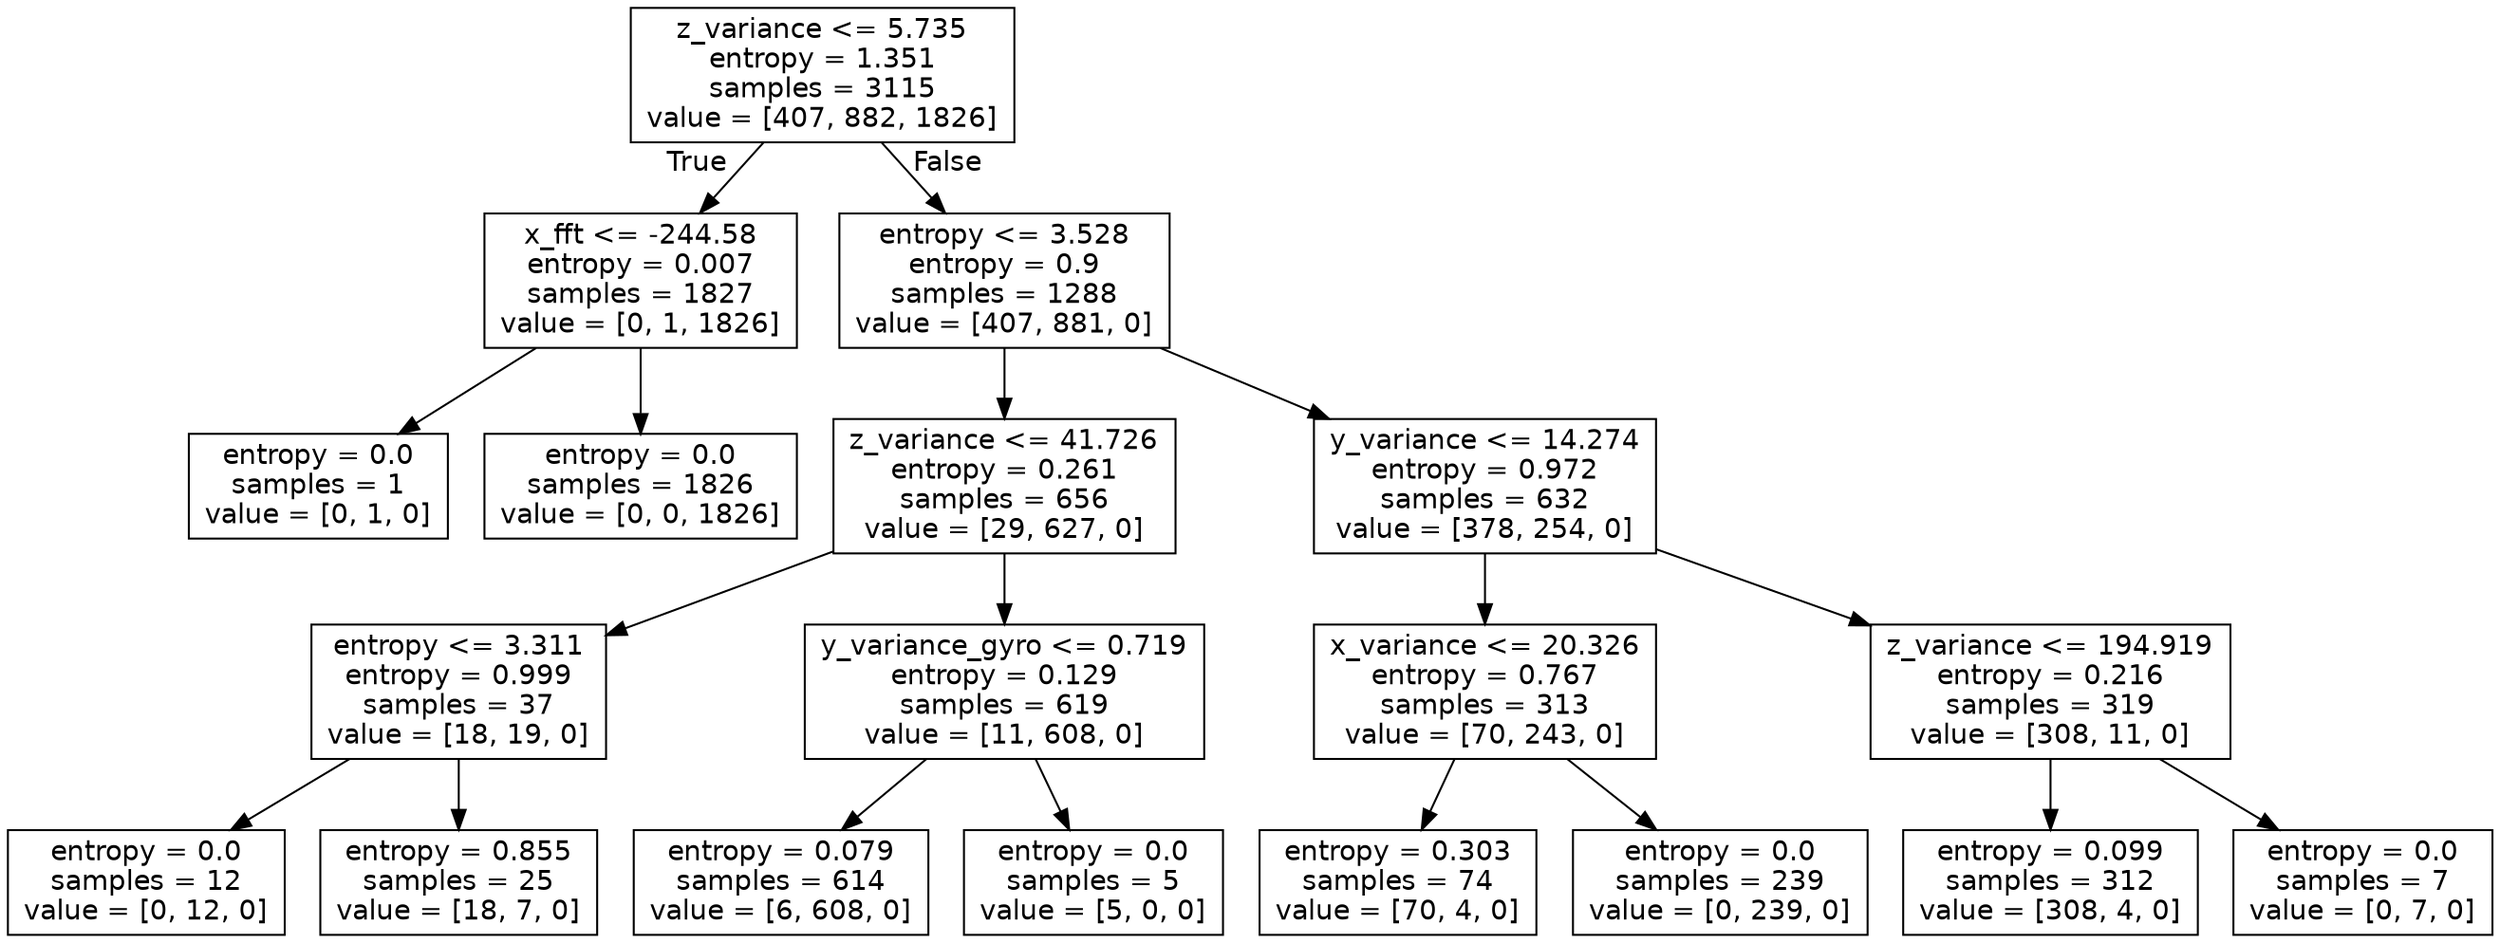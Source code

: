 digraph Tree {
node [shape=box, fontname="helvetica"] ;
edge [fontname="helvetica"] ;
0 [label="z_variance <= 5.735\nentropy = 1.351\nsamples = 3115\nvalue = [407, 882, 1826]"] ;
1 [label="x_fft <= -244.58\nentropy = 0.007\nsamples = 1827\nvalue = [0, 1, 1826]"] ;
0 -> 1 [labeldistance=2.5, labelangle=45, headlabel="True"] ;
2 [label="entropy = 0.0\nsamples = 1\nvalue = [0, 1, 0]"] ;
1 -> 2 ;
3 [label="entropy = 0.0\nsamples = 1826\nvalue = [0, 0, 1826]"] ;
1 -> 3 ;
4 [label="entropy <= 3.528\nentropy = 0.9\nsamples = 1288\nvalue = [407, 881, 0]"] ;
0 -> 4 [labeldistance=2.5, labelangle=-45, headlabel="False"] ;
5 [label="z_variance <= 41.726\nentropy = 0.261\nsamples = 656\nvalue = [29, 627, 0]"] ;
4 -> 5 ;
6 [label="entropy <= 3.311\nentropy = 0.999\nsamples = 37\nvalue = [18, 19, 0]"] ;
5 -> 6 ;
7 [label="entropy = 0.0\nsamples = 12\nvalue = [0, 12, 0]"] ;
6 -> 7 ;
8 [label="entropy = 0.855\nsamples = 25\nvalue = [18, 7, 0]"] ;
6 -> 8 ;
9 [label="y_variance_gyro <= 0.719\nentropy = 0.129\nsamples = 619\nvalue = [11, 608, 0]"] ;
5 -> 9 ;
10 [label="entropy = 0.079\nsamples = 614\nvalue = [6, 608, 0]"] ;
9 -> 10 ;
11 [label="entropy = 0.0\nsamples = 5\nvalue = [5, 0, 0]"] ;
9 -> 11 ;
12 [label="y_variance <= 14.274\nentropy = 0.972\nsamples = 632\nvalue = [378, 254, 0]"] ;
4 -> 12 ;
13 [label="x_variance <= 20.326\nentropy = 0.767\nsamples = 313\nvalue = [70, 243, 0]"] ;
12 -> 13 ;
14 [label="entropy = 0.303\nsamples = 74\nvalue = [70, 4, 0]"] ;
13 -> 14 ;
15 [label="entropy = 0.0\nsamples = 239\nvalue = [0, 239, 0]"] ;
13 -> 15 ;
16 [label="z_variance <= 194.919\nentropy = 0.216\nsamples = 319\nvalue = [308, 11, 0]"] ;
12 -> 16 ;
17 [label="entropy = 0.099\nsamples = 312\nvalue = [308, 4, 0]"] ;
16 -> 17 ;
18 [label="entropy = 0.0\nsamples = 7\nvalue = [0, 7, 0]"] ;
16 -> 18 ;
}